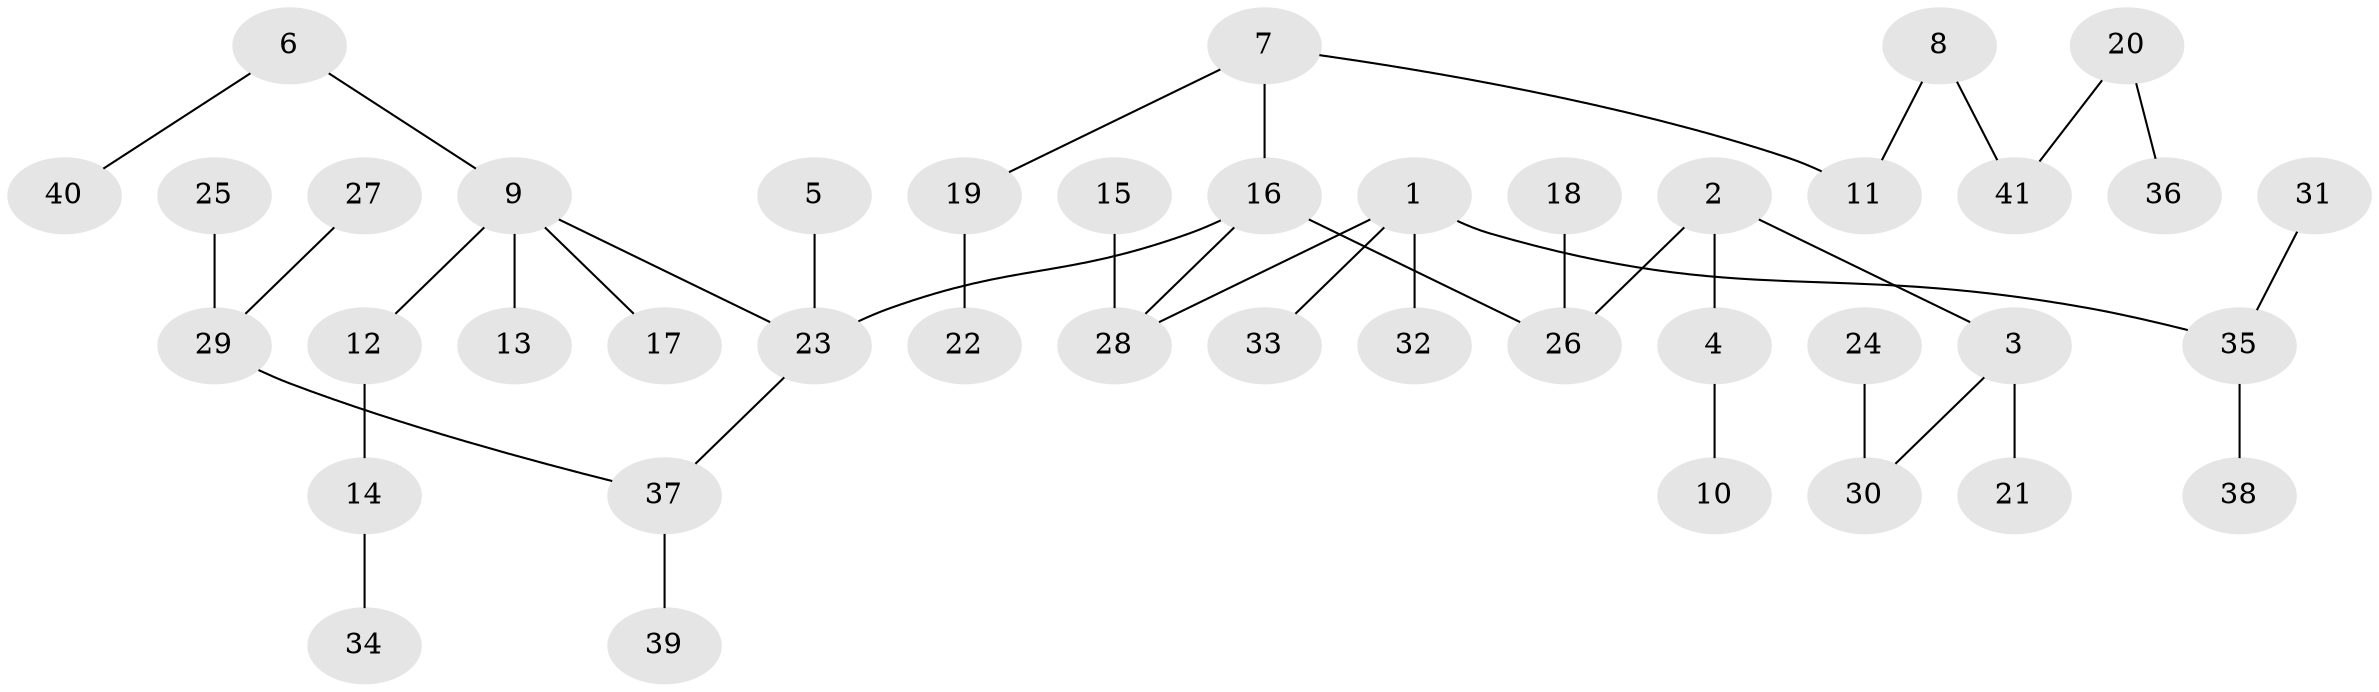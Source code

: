 // original degree distribution, {4: 0.0975609756097561, 5: 0.012195121951219513, 6: 0.036585365853658534, 2: 0.23170731707317074, 1: 0.5121951219512195, 3: 0.10975609756097561}
// Generated by graph-tools (version 1.1) at 2025/02/03/09/25 03:02:25]
// undirected, 41 vertices, 40 edges
graph export_dot {
graph [start="1"]
  node [color=gray90,style=filled];
  1;
  2;
  3;
  4;
  5;
  6;
  7;
  8;
  9;
  10;
  11;
  12;
  13;
  14;
  15;
  16;
  17;
  18;
  19;
  20;
  21;
  22;
  23;
  24;
  25;
  26;
  27;
  28;
  29;
  30;
  31;
  32;
  33;
  34;
  35;
  36;
  37;
  38;
  39;
  40;
  41;
  1 -- 28 [weight=1.0];
  1 -- 32 [weight=1.0];
  1 -- 33 [weight=1.0];
  1 -- 35 [weight=1.0];
  2 -- 3 [weight=1.0];
  2 -- 4 [weight=1.0];
  2 -- 26 [weight=1.0];
  3 -- 21 [weight=1.0];
  3 -- 30 [weight=1.0];
  4 -- 10 [weight=1.0];
  5 -- 23 [weight=1.0];
  6 -- 9 [weight=1.0];
  6 -- 40 [weight=1.0];
  7 -- 11 [weight=1.0];
  7 -- 16 [weight=1.0];
  7 -- 19 [weight=1.0];
  8 -- 11 [weight=1.0];
  8 -- 41 [weight=1.0];
  9 -- 12 [weight=1.0];
  9 -- 13 [weight=1.0];
  9 -- 17 [weight=1.0];
  9 -- 23 [weight=1.0];
  12 -- 14 [weight=1.0];
  14 -- 34 [weight=1.0];
  15 -- 28 [weight=1.0];
  16 -- 23 [weight=1.0];
  16 -- 26 [weight=1.0];
  16 -- 28 [weight=1.0];
  18 -- 26 [weight=1.0];
  19 -- 22 [weight=1.0];
  20 -- 36 [weight=1.0];
  20 -- 41 [weight=1.0];
  23 -- 37 [weight=1.0];
  24 -- 30 [weight=1.0];
  25 -- 29 [weight=1.0];
  27 -- 29 [weight=1.0];
  29 -- 37 [weight=1.0];
  31 -- 35 [weight=1.0];
  35 -- 38 [weight=1.0];
  37 -- 39 [weight=1.0];
}
